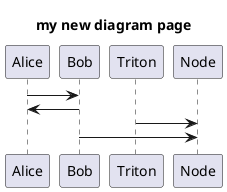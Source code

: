 @startuml my new diagram
title my new diagram page
Alice -> Bob
Bob -> Alice
Triton -> Node
Bob -> Node
@enduml
